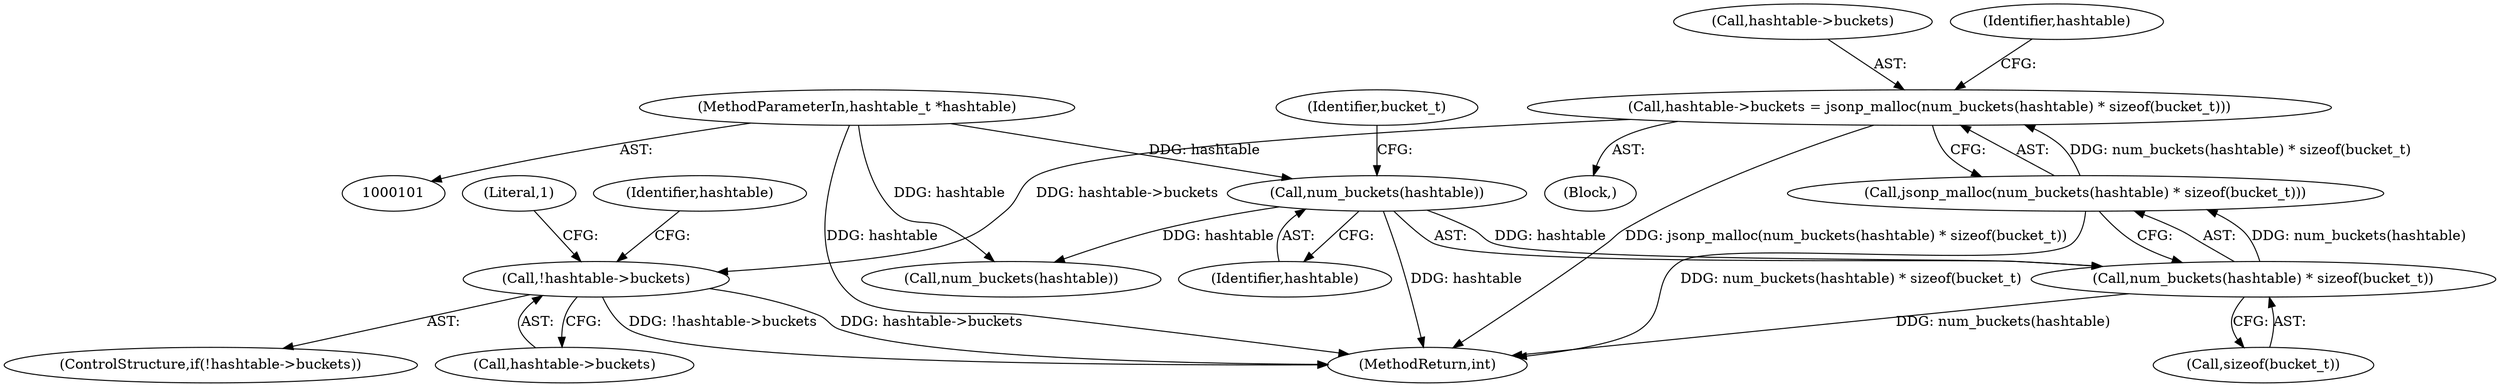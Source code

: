 digraph "1_jansson_8f80c2d83808150724d31793e6ade92749b1faa4_4@API" {
"1000115" [label="(Call,hashtable->buckets = jsonp_malloc(num_buckets(hashtable) * sizeof(bucket_t)))"];
"1000119" [label="(Call,jsonp_malloc(num_buckets(hashtable) * sizeof(bucket_t)))"];
"1000120" [label="(Call,num_buckets(hashtable) * sizeof(bucket_t))"];
"1000121" [label="(Call,num_buckets(hashtable))"];
"1000102" [label="(MethodParameterIn,hashtable_t *hashtable)"];
"1000126" [label="(Call,!hashtable->buckets)"];
"1000116" [label="(Call,hashtable->buckets)"];
"1000122" [label="(Identifier,hashtable)"];
"1000128" [label="(Identifier,hashtable)"];
"1000144" [label="(Call,num_buckets(hashtable))"];
"1000127" [label="(Call,hashtable->buckets)"];
"1000121" [label="(Call,num_buckets(hashtable))"];
"1000119" [label="(Call,jsonp_malloc(num_buckets(hashtable) * sizeof(bucket_t)))"];
"1000171" [label="(MethodReturn,int)"];
"1000102" [label="(MethodParameterIn,hashtable_t *hashtable)"];
"1000136" [label="(Identifier,hashtable)"];
"1000103" [label="(Block,)"];
"1000126" [label="(Call,!hashtable->buckets)"];
"1000120" [label="(Call,num_buckets(hashtable) * sizeof(bucket_t))"];
"1000124" [label="(Identifier,bucket_t)"];
"1000125" [label="(ControlStructure,if(!hashtable->buckets))"];
"1000123" [label="(Call,sizeof(bucket_t))"];
"1000132" [label="(Literal,1)"];
"1000115" [label="(Call,hashtable->buckets = jsonp_malloc(num_buckets(hashtable) * sizeof(bucket_t)))"];
"1000115" -> "1000103"  [label="AST: "];
"1000115" -> "1000119"  [label="CFG: "];
"1000116" -> "1000115"  [label="AST: "];
"1000119" -> "1000115"  [label="AST: "];
"1000128" -> "1000115"  [label="CFG: "];
"1000115" -> "1000171"  [label="DDG: jsonp_malloc(num_buckets(hashtable) * sizeof(bucket_t))"];
"1000119" -> "1000115"  [label="DDG: num_buckets(hashtable) * sizeof(bucket_t)"];
"1000115" -> "1000126"  [label="DDG: hashtable->buckets"];
"1000119" -> "1000120"  [label="CFG: "];
"1000120" -> "1000119"  [label="AST: "];
"1000119" -> "1000171"  [label="DDG: num_buckets(hashtable) * sizeof(bucket_t)"];
"1000120" -> "1000119"  [label="DDG: num_buckets(hashtable)"];
"1000120" -> "1000123"  [label="CFG: "];
"1000121" -> "1000120"  [label="AST: "];
"1000123" -> "1000120"  [label="AST: "];
"1000120" -> "1000171"  [label="DDG: num_buckets(hashtable)"];
"1000121" -> "1000120"  [label="DDG: hashtable"];
"1000121" -> "1000122"  [label="CFG: "];
"1000122" -> "1000121"  [label="AST: "];
"1000124" -> "1000121"  [label="CFG: "];
"1000121" -> "1000171"  [label="DDG: hashtable"];
"1000102" -> "1000121"  [label="DDG: hashtable"];
"1000121" -> "1000144"  [label="DDG: hashtable"];
"1000102" -> "1000101"  [label="AST: "];
"1000102" -> "1000171"  [label="DDG: hashtable"];
"1000102" -> "1000144"  [label="DDG: hashtable"];
"1000126" -> "1000125"  [label="AST: "];
"1000126" -> "1000127"  [label="CFG: "];
"1000127" -> "1000126"  [label="AST: "];
"1000132" -> "1000126"  [label="CFG: "];
"1000136" -> "1000126"  [label="CFG: "];
"1000126" -> "1000171"  [label="DDG: !hashtable->buckets"];
"1000126" -> "1000171"  [label="DDG: hashtable->buckets"];
}
